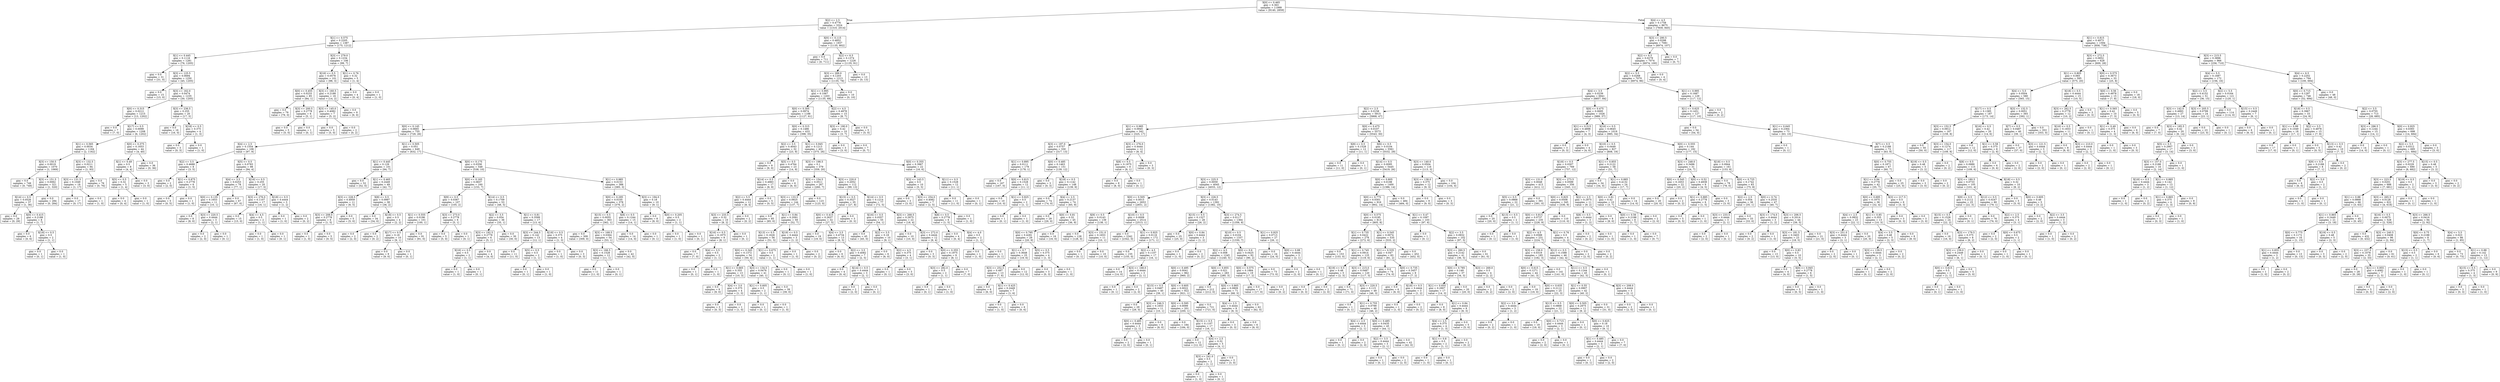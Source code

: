 digraph Tree {
node [shape=box] ;
0 [label="X[0] <= 0.465\ngini = 0.363\nsamples = 11999\nvalue = [9140, 2859]"] ;
1 [label="X[2] <= 2.5\ngini = 0.4776\nsamples = 3324\nvalue = [1310, 2014]"] ;
0 -> 1 [labeldistance=2.5, labelangle=45, headlabel="True"] ;
2 [label="X[1] <= 0.575\ngini = 0.2205\nsamples = 1387\nvalue = [175, 1212]"] ;
1 -> 2 ;
3 [label="X[1] <= 0.445\ngini = 0.1116\nsamples = 1281\nvalue = [76, 1205]"] ;
2 -> 3 ;
4 [label="gini = 0.0\nsamples = 31\nvalue = [31, 0]"] ;
3 -> 4 ;
5 [label="X[3] <= 125.5\ngini = 0.0694\nsamples = 1250\nvalue = [45, 1205]"] ;
3 -> 5 ;
6 [label="gini = 0.0\nsamples = 15\nvalue = [15, 0]"] ;
5 -> 6 ;
7 [label="X[3] <= 162.0\ngini = 0.0474\nsamples = 1235\nvalue = [30, 1205]"] ;
5 -> 7 ;
8 [label="X[0] <= 0.315\ngini = 0.0212\nsamples = 1215\nvalue = [13, 1202]"] ;
7 -> 8 ;
9 [label="gini = 0.0\nsamples = 7\nvalue = [7, 0]"] ;
8 -> 9 ;
10 [label="X[17] <= 0.5\ngini = 0.0099\nsamples = 1208\nvalue = [6, 1202]"] ;
8 -> 10 ;
11 [label="X[1] <= 0.565\ngini = 0.0034\nsamples = 1164\nvalue = [2, 1162]"] ;
10 -> 11 ;
12 [label="X[3] <= 150.5\ngini = 0.0019\nsamples = 1070\nvalue = [1, 1069]"] ;
11 -> 12 ;
13 [label="gini = 0.0\nsamples = 749\nvalue = [0, 749]"] ;
12 -> 13 ;
14 [label="X[3] <= 151.5\ngini = 0.0062\nsamples = 321\nvalue = [1, 320]"] ;
12 -> 14 ;
15 [label="X[14] <= 0.5\ngini = 0.0526\nsamples = 37\nvalue = [1, 36]"] ;
14 -> 15 ;
16 [label="gini = 0.0\nsamples = 29\nvalue = [0, 29]"] ;
15 -> 16 ;
17 [label="X[0] <= 0.415\ngini = 0.2188\nsamples = 8\nvalue = [1, 7]"] ;
15 -> 17 ;
18 [label="gini = 0.0\nsamples = 6\nvalue = [0, 6]"] ;
17 -> 18 ;
19 [label="X[18] <= 0.5\ngini = 0.5\nsamples = 2\nvalue = [1, 1]"] ;
17 -> 19 ;
20 [label="gini = 0.0\nsamples = 1\nvalue = [0, 1]"] ;
19 -> 20 ;
21 [label="gini = 0.0\nsamples = 1\nvalue = [1, 0]"] ;
19 -> 21 ;
22 [label="gini = 0.0\nsamples = 284\nvalue = [0, 284]"] ;
14 -> 22 ;
23 [label="X[3] <= 132.5\ngini = 0.0211\nsamples = 94\nvalue = [1, 93]"] ;
11 -> 23 ;
24 [label="X[3] <= 131.5\ngini = 0.1049\nsamples = 18\nvalue = [1, 17]"] ;
23 -> 24 ;
25 [label="gini = 0.0\nsamples = 17\nvalue = [0, 17]"] ;
24 -> 25 ;
26 [label="gini = 0.0\nsamples = 1\nvalue = [1, 0]"] ;
24 -> 26 ;
27 [label="gini = 0.0\nsamples = 76\nvalue = [0, 76]"] ;
23 -> 27 ;
28 [label="X[0] <= 0.375\ngini = 0.1653\nsamples = 44\nvalue = [4, 40]"] ;
10 -> 28 ;
29 [label="X[1] <= 0.49\ngini = 0.5\nsamples = 8\nvalue = [4, 4]"] ;
28 -> 29 ;
30 [label="X[5] <= 0.5\ngini = 0.32\nsamples = 5\nvalue = [1, 4]"] ;
29 -> 30 ;
31 [label="gini = 0.0\nsamples = 4\nvalue = [0, 4]"] ;
30 -> 31 ;
32 [label="gini = 0.0\nsamples = 1\nvalue = [1, 0]"] ;
30 -> 32 ;
33 [label="gini = 0.0\nsamples = 3\nvalue = [3, 0]"] ;
29 -> 33 ;
34 [label="gini = 0.0\nsamples = 36\nvalue = [0, 36]"] ;
28 -> 34 ;
35 [label="X[3] <= 236.5\ngini = 0.255\nsamples = 20\nvalue = [17, 3]"] ;
7 -> 35 ;
36 [label="gini = 0.0\nsamples = 16\nvalue = [16, 0]"] ;
35 -> 36 ;
37 [label="X[18] <= 0.5\ngini = 0.375\nsamples = 4\nvalue = [1, 3]"] ;
35 -> 37 ;
38 [label="gini = 0.0\nsamples = 3\nvalue = [0, 3]"] ;
37 -> 38 ;
39 [label="gini = 0.0\nsamples = 1\nvalue = [1, 0]"] ;
37 -> 39 ;
40 [label="X[3] <= 279.0\ngini = 0.1234\nsamples = 106\nvalue = [99, 7]"] ;
2 -> 40 ;
41 [label="X[16] <= 0.5\ngini = 0.0576\nsamples = 101\nvalue = [98, 3]"] ;
40 -> 41 ;
42 [label="X[0] <= 0.455\ngini = 0.0233\nsamples = 85\nvalue = [84, 1]"] ;
41 -> 42 ;
43 [label="gini = 0.0\nsamples = 79\nvalue = [79, 0]"] ;
42 -> 43 ;
44 [label="X[3] <= 200.5\ngini = 0.2778\nsamples = 6\nvalue = [5, 1]"] ;
42 -> 44 ;
45 [label="gini = 0.0\nsamples = 5\nvalue = [5, 0]"] ;
44 -> 45 ;
46 [label="gini = 0.0\nsamples = 1\nvalue = [0, 1]"] ;
44 -> 46 ;
47 [label="X[3] <= 160.5\ngini = 0.2188\nsamples = 16\nvalue = [14, 2]"] ;
41 -> 47 ;
48 [label="X[3] <= 145.0\ngini = 0.4082\nsamples = 7\nvalue = [5, 2]"] ;
47 -> 48 ;
49 [label="gini = 0.0\nsamples = 5\nvalue = [5, 0]"] ;
48 -> 49 ;
50 [label="gini = 0.0\nsamples = 2\nvalue = [0, 2]"] ;
48 -> 50 ;
51 [label="gini = 0.0\nsamples = 9\nvalue = [9, 0]"] ;
47 -> 51 ;
52 [label="X[1] <= 0.76\ngini = 0.32\nsamples = 5\nvalue = [1, 4]"] ;
40 -> 52 ;
53 [label="gini = 0.0\nsamples = 4\nvalue = [0, 4]"] ;
52 -> 53 ;
54 [label="gini = 0.0\nsamples = 1\nvalue = [1, 0]"] ;
52 -> 54 ;
55 [label="X[0] <= 0.115\ngini = 0.4852\nsamples = 1937\nvalue = [1135, 802]"] ;
1 -> 55 ;
56 [label="gini = 0.0\nsamples = 711\nvalue = [0, 711]"] ;
55 -> 56 ;
57 [label="X[2] <= 6.5\ngini = 0.1374\nsamples = 1226\nvalue = [1135, 91]"] ;
55 -> 57 ;
58 [label="X[3] <= 289.0\ngini = 0.1203\nsamples = 1213\nvalue = [1135, 78]"] ;
57 -> 58 ;
59 [label="X[1] <= 0.995\ngini = 0.1067\nsamples = 1203\nvalue = [1135, 68]"] ;
58 -> 59 ;
60 [label="X[0] <= 0.305\ngini = 0.0974\nsamples = 1188\nvalue = [1127, 61]"] ;
59 -> 60 ;
61 [label="X[0] <= 0.145\ngini = 0.0665\nsamples = 755\nvalue = [729, 26]"] ;
60 -> 61 ;
62 [label="X[4] <= 2.5\ngini = 0.1554\nsamples = 106\nvalue = [97, 9]"] ;
61 -> 62 ;
63 [label="X[2] <= 3.5\ngini = 0.4688\nsamples = 8\nvalue = [3, 5]"] ;
62 -> 63 ;
64 [label="gini = 0.0\nsamples = 2\nvalue = [2, 0]"] ;
63 -> 64 ;
65 [label="X[1] <= 0.875\ngini = 0.2778\nsamples = 6\nvalue = [1, 5]"] ;
63 -> 65 ;
66 [label="gini = 0.0\nsamples = 5\nvalue = [0, 5]"] ;
65 -> 66 ;
67 [label="gini = 0.0\nsamples = 1\nvalue = [1, 0]"] ;
65 -> 67 ;
68 [label="X[5] <= 0.5\ngini = 0.0783\nsamples = 98\nvalue = [94, 4]"] ;
62 -> 68 ;
69 [label="X[4] <= 3.5\ngini = 0.0253\nsamples = 78\nvalue = [77, 1]"] ;
68 -> 69 ;
70 [label="X[0] <= 0.135\ngini = 0.1653\nsamples = 11\nvalue = [10, 1]"] ;
69 -> 70 ;
71 [label="gini = 0.0\nsamples = 8\nvalue = [8, 0]"] ;
70 -> 71 ;
72 [label="X[3] <= 220.5\ngini = 0.4444\nsamples = 3\nvalue = [2, 1]"] ;
70 -> 72 ;
73 [label="gini = 0.0\nsamples = 2\nvalue = [2, 0]"] ;
72 -> 73 ;
74 [label="gini = 0.0\nsamples = 1\nvalue = [0, 1]"] ;
72 -> 74 ;
75 [label="gini = 0.0\nsamples = 67\nvalue = [67, 0]"] ;
69 -> 75 ;
76 [label="X[16] <= 0.5\ngini = 0.255\nsamples = 20\nvalue = [17, 3]"] ;
68 -> 76 ;
77 [label="X[3] <= 276.0\ngini = 0.1107\nsamples = 17\nvalue = [16, 1]"] ;
76 -> 77 ;
78 [label="gini = 0.0\nsamples = 15\nvalue = [15, 0]"] ;
77 -> 78 ;
79 [label="X[4] <= 4.5\ngini = 0.5\nsamples = 2\nvalue = [1, 1]"] ;
77 -> 79 ;
80 [label="gini = 0.0\nsamples = 1\nvalue = [1, 0]"] ;
79 -> 80 ;
81 [label="gini = 0.0\nsamples = 1\nvalue = [0, 1]"] ;
79 -> 81 ;
82 [label="X[18] <= 0.5\ngini = 0.4444\nsamples = 3\nvalue = [1, 2]"] ;
76 -> 82 ;
83 [label="gini = 0.0\nsamples = 1\nvalue = [1, 0]"] ;
82 -> 83 ;
84 [label="gini = 0.0\nsamples = 2\nvalue = [0, 2]"] ;
82 -> 84 ;
85 [label="X[1] <= 0.505\ngini = 0.051\nsamples = 649\nvalue = [632, 17]"] ;
61 -> 85 ;
86 [label="X[1] <= 0.445\ngini = 0.129\nsamples = 101\nvalue = [94, 7]"] ;
85 -> 86 ;
87 [label="gini = 0.0\nsamples = 52\nvalue = [52, 0]"] ;
86 -> 87 ;
88 [label="X[1] <= 0.465\ngini = 0.2449\nsamples = 49\nvalue = [42, 7]"] ;
86 -> 88 ;
89 [label="X[3] <= 228.5\ngini = 0.4959\nsamples = 11\nvalue = [6, 5]"] ;
88 -> 89 ;
90 [label="X[3] <= 208.0\ngini = 0.2778\nsamples = 6\nvalue = [1, 5]"] ;
89 -> 90 ;
91 [label="gini = 0.0\nsamples = 1\nvalue = [1, 0]"] ;
90 -> 91 ;
92 [label="gini = 0.0\nsamples = 5\nvalue = [0, 5]"] ;
90 -> 92 ;
93 [label="gini = 0.0\nsamples = 5\nvalue = [5, 0]"] ;
89 -> 93 ;
94 [label="X[8] <= 0.5\ngini = 0.0997\nsamples = 38\nvalue = [36, 2]"] ;
88 -> 94 ;
95 [label="gini = 0.0\nsamples = 34\nvalue = [34, 0]"] ;
94 -> 95 ;
96 [label="X[18] <= 0.5\ngini = 0.5\nsamples = 4\nvalue = [2, 2]"] ;
94 -> 96 ;
97 [label="gini = 0.0\nsamples = 2\nvalue = [2, 0]"] ;
96 -> 97 ;
98 [label="gini = 0.0\nsamples = 2\nvalue = [0, 2]"] ;
96 -> 98 ;
99 [label="X[0] <= 0.175\ngini = 0.0358\nsamples = 548\nvalue = [538, 10]"] ;
85 -> 99 ;
100 [label="X[0] <= 0.165\ngini = 0.0837\nsamples = 160\nvalue = [153, 7]"] ;
99 -> 100 ;
101 [label="X[9] <= 0.5\ngini = 0.0367\nsamples = 107\nvalue = [105, 2]"] ;
100 -> 101 ;
102 [label="X[1] <= 0.555\ngini = 0.0196\nsamples = 101\nvalue = [100, 1]"] ;
101 -> 102 ;
103 [label="X[17] <= 0.5\ngini = 0.18\nsamples = 10\nvalue = [9, 1]"] ;
102 -> 103 ;
104 [label="gini = 0.0\nsamples = 9\nvalue = [9, 0]"] ;
103 -> 104 ;
105 [label="gini = 0.0\nsamples = 1\nvalue = [0, 1]"] ;
103 -> 105 ;
106 [label="gini = 0.0\nsamples = 91\nvalue = [91, 0]"] ;
102 -> 106 ;
107 [label="X[3] <= 273.0\ngini = 0.2778\nsamples = 6\nvalue = [5, 1]"] ;
101 -> 107 ;
108 [label="gini = 0.0\nsamples = 5\nvalue = [5, 0]"] ;
107 -> 108 ;
109 [label="gini = 0.0\nsamples = 1\nvalue = [0, 1]"] ;
107 -> 109 ;
110 [label="X[14] <= 0.5\ngini = 0.1709\nsamples = 53\nvalue = [48, 5]"] ;
100 -> 110 ;
111 [label="X[2] <= 3.5\ngini = 0.054\nsamples = 36\nvalue = [35, 1]"] ;
110 -> 111 ;
112 [label="X[3] <= 192.5\ngini = 0.2778\nsamples = 6\nvalue = [5, 1]"] ;
111 -> 112 ;
113 [label="X[16] <= 0.5\ngini = 0.5\nsamples = 2\nvalue = [1, 1]"] ;
112 -> 113 ;
114 [label="gini = 0.0\nsamples = 1\nvalue = [1, 0]"] ;
113 -> 114 ;
115 [label="gini = 0.0\nsamples = 1\nvalue = [0, 1]"] ;
113 -> 115 ;
116 [label="gini = 0.0\nsamples = 4\nvalue = [4, 0]"] ;
112 -> 116 ;
117 [label="gini = 0.0\nsamples = 30\nvalue = [30, 0]"] ;
111 -> 117 ;
118 [label="X[1] <= 0.81\ngini = 0.3599\nsamples = 17\nvalue = [13, 4]"] ;
110 -> 118 ;
119 [label="X[3] <= 244.5\ngini = 0.142\nsamples = 13\nvalue = [12, 1]"] ;
118 -> 119 ;
120 [label="gini = 0.0\nsamples = 11\nvalue = [11, 0]"] ;
119 -> 120 ;
121 [label="X[5] <= 0.5\ngini = 0.5\nsamples = 2\nvalue = [1, 1]"] ;
119 -> 121 ;
122 [label="gini = 0.0\nsamples = 1\nvalue = [0, 1]"] ;
121 -> 122 ;
123 [label="gini = 0.0\nsamples = 1\nvalue = [1, 0]"] ;
121 -> 123 ;
124 [label="X[18] <= 0.5\ngini = 0.375\nsamples = 4\nvalue = [1, 3]"] ;
118 -> 124 ;
125 [label="gini = 0.0\nsamples = 1\nvalue = [1, 0]"] ;
124 -> 125 ;
126 [label="gini = 0.0\nsamples = 3\nvalue = [0, 3]"] ;
124 -> 126 ;
127 [label="X[1] <= 0.985\ngini = 0.0153\nsamples = 388\nvalue = [385, 3]"] ;
99 -> 127 ;
128 [label="X[0] <= 0.295\ngini = 0.0105\nsamples = 378\nvalue = [376, 2]"] ;
127 -> 128 ;
129 [label="X[15] <= 0.5\ngini = 0.0055\nsamples = 363\nvalue = [362, 1]"] ;
128 -> 129 ;
130 [label="gini = 0.0\nsamples = 309\nvalue = [309, 0]"] ;
129 -> 130 ;
131 [label="X[3] <= 168.5\ngini = 0.0364\nsamples = 54\nvalue = [53, 1]"] ;
129 -> 131 ;
132 [label="X[3] <= 166.5\ngini = 0.1528\nsamples = 12\nvalue = [11, 1]"] ;
131 -> 132 ;
133 [label="gini = 0.0\nsamples = 11\nvalue = [11, 0]"] ;
132 -> 133 ;
134 [label="gini = 0.0\nsamples = 1\nvalue = [0, 1]"] ;
132 -> 134 ;
135 [label="gini = 0.0\nsamples = 42\nvalue = [42, 0]"] ;
131 -> 135 ;
136 [label="X[8] <= 0.5\ngini = 0.1244\nsamples = 15\nvalue = [14, 1]"] ;
128 -> 136 ;
137 [label="gini = 0.0\nsamples = 14\nvalue = [14, 0]"] ;
136 -> 137 ;
138 [label="gini = 0.0\nsamples = 1\nvalue = [0, 1]"] ;
136 -> 138 ;
139 [label="X[3] <= 194.0\ngini = 0.18\nsamples = 10\nvalue = [9, 1]"] ;
127 -> 139 ;
140 [label="gini = 0.0\nsamples = 8\nvalue = [8, 0]"] ;
139 -> 140 ;
141 [label="X[0] <= 0.205\ngini = 0.5\nsamples = 2\nvalue = [1, 1]"] ;
139 -> 141 ;
142 [label="gini = 0.0\nsamples = 1\nvalue = [1, 0]"] ;
141 -> 142 ;
143 [label="gini = 0.0\nsamples = 1\nvalue = [0, 1]"] ;
141 -> 143 ;
144 [label="X[0] <= 0.315\ngini = 0.1486\nsamples = 433\nvalue = [398, 35]"] ;
60 -> 144 ;
145 [label="X[2] <= 3.5\ngini = 0.4043\nsamples = 32\nvalue = [23, 9]"] ;
144 -> 145 ;
146 [label="gini = 0.0\nsamples = 9\nvalue = [9, 0]"] ;
145 -> 146 ;
147 [label="X[5] <= 0.5\ngini = 0.4764\nsamples = 23\nvalue = [14, 9]"] ;
145 -> 147 ;
148 [label="X[14] <= 0.5\ngini = 0.4983\nsamples = 17\nvalue = [8, 9]"] ;
147 -> 148 ;
149 [label="X[2] <= 5.5\ngini = 0.4444\nsamples = 12\nvalue = [8, 4]"] ;
148 -> 149 ;
150 [label="X[3] <= 233.5\ngini = 0.32\nsamples = 10\nvalue = [8, 2]"] ;
149 -> 150 ;
151 [label="X[16] <= 0.5\ngini = 0.1975\nsamples = 9\nvalue = [8, 1]"] ;
150 -> 151 ;
152 [label="gini = 0.0\nsamples = 7\nvalue = [7, 0]"] ;
151 -> 152 ;
153 [label="X[4] <= 3.5\ngini = 0.5\nsamples = 2\nvalue = [1, 1]"] ;
151 -> 153 ;
154 [label="gini = 0.0\nsamples = 1\nvalue = [0, 1]"] ;
153 -> 154 ;
155 [label="gini = 0.0\nsamples = 1\nvalue = [1, 0]"] ;
153 -> 155 ;
156 [label="gini = 0.0\nsamples = 1\nvalue = [0, 1]"] ;
150 -> 156 ;
157 [label="gini = 0.0\nsamples = 2\nvalue = [0, 2]"] ;
149 -> 157 ;
158 [label="gini = 0.0\nsamples = 5\nvalue = [0, 5]"] ;
148 -> 158 ;
159 [label="gini = 0.0\nsamples = 6\nvalue = [6, 0]"] ;
147 -> 159 ;
160 [label="X[1] <= 0.945\ngini = 0.1213\nsamples = 401\nvalue = [375, 26]"] ;
144 -> 160 ;
161 [label="X[3] <= 198.5\ngini = 0.1\nsamples = 379\nvalue = [359, 20]"] ;
160 -> 161 ;
162 [label="X[3] <= 154.5\ngini = 0.0511\nsamples = 267\nvalue = [260, 7]"] ;
161 -> 162 ;
163 [label="X[3] <= 133.5\ngini = 0.0925\nsamples = 144\nvalue = [137, 7]"] ;
162 -> 163 ;
164 [label="gini = 0.0\nsamples = 85\nvalue = [85, 0]"] ;
163 -> 164 ;
165 [label="X[1] <= 0.84\ngini = 0.2091\nsamples = 59\nvalue = [52, 7]"] ;
163 -> 165 ;
166 [label="X[13] <= 0.5\ngini = 0.1626\nsamples = 56\nvalue = [51, 5]"] ;
165 -> 166 ;
167 [label="X[0] <= 0.345\ngini = 0.1372\nsamples = 54\nvalue = [50, 4]"] ;
166 -> 167 ;
168 [label="X[1] <= 0.665\ngini = 0.355\nsamples = 13\nvalue = [10, 3]"] ;
167 -> 168 ;
169 [label="gini = 0.0\nsamples = 9\nvalue = [9, 0]"] ;
168 -> 169 ;
170 [label="X[4] <= 3.0\ngini = 0.375\nsamples = 4\nvalue = [1, 3]"] ;
168 -> 170 ;
171 [label="gini = 0.0\nsamples = 3\nvalue = [0, 3]"] ;
170 -> 171 ;
172 [label="gini = 0.0\nsamples = 1\nvalue = [1, 0]"] ;
170 -> 172 ;
173 [label="X[3] <= 134.5\ngini = 0.0476\nsamples = 41\nvalue = [40, 1]"] ;
167 -> 173 ;
174 [label="X[1] <= 0.605\ngini = 0.5\nsamples = 2\nvalue = [1, 1]"] ;
173 -> 174 ;
175 [label="gini = 0.0\nsamples = 1\nvalue = [0, 1]"] ;
174 -> 175 ;
176 [label="gini = 0.0\nsamples = 1\nvalue = [1, 0]"] ;
174 -> 176 ;
177 [label="gini = 0.0\nsamples = 39\nvalue = [39, 0]"] ;
173 -> 177 ;
178 [label="X[1] <= 0.675\ngini = 0.5\nsamples = 2\nvalue = [1, 1]"] ;
166 -> 178 ;
179 [label="gini = 0.0\nsamples = 1\nvalue = [0, 1]"] ;
178 -> 179 ;
180 [label="gini = 0.0\nsamples = 1\nvalue = [1, 0]"] ;
178 -> 180 ;
181 [label="X[19] <= 0.5\ngini = 0.4444\nsamples = 3\nvalue = [1, 2]"] ;
165 -> 181 ;
182 [label="gini = 0.0\nsamples = 1\nvalue = [1, 0]"] ;
181 -> 182 ;
183 [label="gini = 0.0\nsamples = 2\nvalue = [0, 2]"] ;
181 -> 183 ;
184 [label="gini = 0.0\nsamples = 123\nvalue = [123, 0]"] ;
162 -> 184 ;
185 [label="X[3] <= 220.0\ngini = 0.2052\nsamples = 112\nvalue = [99, 13]"] ;
161 -> 185 ;
186 [label="X[15] <= 0.5\ngini = 0.3527\nsamples = 35\nvalue = [27, 8]"] ;
185 -> 186 ;
187 [label="X[0] <= 0.415\ngini = 0.2637\nsamples = 32\nvalue = [27, 5]"] ;
186 -> 187 ;
188 [label="gini = 0.0\nsamples = 19\nvalue = [19, 0]"] ;
187 -> 188 ;
189 [label="X[4] <= 3.5\ngini = 0.4734\nsamples = 13\nvalue = [8, 5]"] ;
187 -> 189 ;
190 [label="gini = 0.0\nsamples = 6\nvalue = [6, 0]"] ;
189 -> 190 ;
191 [label="X[2] <= 3.5\ngini = 0.4082\nsamples = 7\nvalue = [2, 5]"] ;
189 -> 191 ;
192 [label="gini = 0.0\nsamples = 4\nvalue = [0, 4]"] ;
191 -> 192 ;
193 [label="X[14] <= 0.5\ngini = 0.4444\nsamples = 3\nvalue = [2, 1]"] ;
191 -> 193 ;
194 [label="gini = 0.0\nsamples = 2\nvalue = [2, 0]"] ;
193 -> 194 ;
195 [label="gini = 0.0\nsamples = 1\nvalue = [0, 1]"] ;
193 -> 195 ;
196 [label="gini = 0.0\nsamples = 3\nvalue = [0, 3]"] ;
186 -> 196 ;
197 [label="X[14] <= 0.5\ngini = 0.1214\nsamples = 77\nvalue = [72, 5]"] ;
185 -> 197 ;
198 [label="X[16] <= 0.5\ngini = 0.0357\nsamples = 55\nvalue = [54, 1]"] ;
197 -> 198 ;
199 [label="gini = 0.0\nsamples = 45\nvalue = [45, 0]"] ;
198 -> 199 ;
200 [label="X[2] <= 3.5\ngini = 0.18\nsamples = 10\nvalue = [9, 1]"] ;
198 -> 200 ;
201 [label="gini = 0.0\nsamples = 6\nvalue = [6, 0]"] ;
200 -> 201 ;
202 [label="X[2] <= 4.5\ngini = 0.375\nsamples = 4\nvalue = [3, 1]"] ;
200 -> 202 ;
203 [label="gini = 0.0\nsamples = 1\nvalue = [0, 1]"] ;
202 -> 203 ;
204 [label="gini = 0.0\nsamples = 3\nvalue = [3, 0]"] ;
202 -> 204 ;
205 [label="X[3] <= 268.5\ngini = 0.2975\nsamples = 22\nvalue = [18, 4]"] ;
197 -> 205 ;
206 [label="gini = 0.0\nsamples = 10\nvalue = [10, 0]"] ;
205 -> 206 ;
207 [label="X[3] <= 272.0\ngini = 0.4444\nsamples = 12\nvalue = [8, 4]"] ;
205 -> 207 ;
208 [label="gini = 0.0\nsamples = 3\nvalue = [0, 3]"] ;
207 -> 208 ;
209 [label="X[0] <= 0.355\ngini = 0.1975\nsamples = 9\nvalue = [8, 1]"] ;
207 -> 209 ;
210 [label="X[3] <= 282.0\ngini = 0.5\nsamples = 2\nvalue = [1, 1]"] ;
209 -> 210 ;
211 [label="gini = 0.0\nsamples = 1\nvalue = [0, 1]"] ;
210 -> 211 ;
212 [label="gini = 0.0\nsamples = 1\nvalue = [1, 0]"] ;
210 -> 212 ;
213 [label="gini = 0.0\nsamples = 7\nvalue = [7, 0]"] ;
209 -> 213 ;
214 [label="X[0] <= 0.355\ngini = 0.3967\nsamples = 22\nvalue = [16, 6]"] ;
160 -> 214 ;
215 [label="X[3] <= 143.5\ngini = 0.5\nsamples = 10\nvalue = [5, 5]"] ;
214 -> 215 ;
216 [label="gini = 0.0\nsamples = 3\nvalue = [3, 0]"] ;
215 -> 216 ;
217 [label="X[3] <= 254.0\ngini = 0.4082\nsamples = 7\nvalue = [2, 5]"] ;
215 -> 217 ;
218 [label="X[8] <= 0.5\ngini = 0.2778\nsamples = 6\nvalue = [1, 5]"] ;
217 -> 218 ;
219 [label="gini = 0.0\nsamples = 4\nvalue = [0, 4]"] ;
218 -> 219 ;
220 [label="X[4] <= 4.0\ngini = 0.5\nsamples = 2\nvalue = [1, 1]"] ;
218 -> 220 ;
221 [label="gini = 0.0\nsamples = 1\nvalue = [1, 0]"] ;
220 -> 221 ;
222 [label="gini = 0.0\nsamples = 1\nvalue = [0, 1]"] ;
220 -> 222 ;
223 [label="gini = 0.0\nsamples = 1\nvalue = [1, 0]"] ;
217 -> 223 ;
224 [label="X[11] <= 0.5\ngini = 0.1528\nsamples = 12\nvalue = [11, 1]"] ;
214 -> 224 ;
225 [label="gini = 0.0\nsamples = 11\nvalue = [11, 0]"] ;
224 -> 225 ;
226 [label="gini = 0.0\nsamples = 1\nvalue = [0, 1]"] ;
224 -> 226 ;
227 [label="X[2] <= 4.5\ngini = 0.4978\nsamples = 15\nvalue = [8, 7]"] ;
59 -> 227 ;
228 [label="X[3] <= 190.0\ngini = 0.42\nsamples = 10\nvalue = [3, 7]"] ;
227 -> 228 ;
229 [label="gini = 0.0\nsamples = 3\nvalue = [3, 0]"] ;
228 -> 229 ;
230 [label="gini = 0.0\nsamples = 7\nvalue = [0, 7]"] ;
228 -> 230 ;
231 [label="gini = 0.0\nsamples = 5\nvalue = [5, 0]"] ;
227 -> 231 ;
232 [label="gini = 0.0\nsamples = 10\nvalue = [0, 10]"] ;
58 -> 232 ;
233 [label="gini = 0.0\nsamples = 13\nvalue = [0, 13]"] ;
57 -> 233 ;
234 [label="X[4] <= 4.5\ngini = 0.1758\nsamples = 8675\nvalue = [7830, 845]"] ;
0 -> 234 [labeldistance=2.5, labelangle=-45, headlabel="False"] ;
235 [label="X[3] <= 290.5\ngini = 0.0298\nsamples = 7081\nvalue = [6974, 107]"] ;
234 -> 235 ;
236 [label="X[2] <= 6.5\ngini = 0.0279\nsamples = 7074\nvalue = [6974, 100]"] ;
235 -> 236 ;
237 [label="X[2] <= 5.5\ngini = 0.0268\nsamples = 7070\nvalue = [6974, 96]"] ;
236 -> 237 ;
238 [label="X[4] <= 3.5\ngini = 0.0239\nsamples = 6941\nvalue = [6857, 84]"] ;
237 -> 238 ;
239 [label="X[2] <= 2.5\ngini = 0.0158\nsamples = 5915\nvalue = [5868, 47]"] ;
238 -> 239 ;
240 [label="X[1] <= 0.985\ngini = 0.0945\nsamples = 342\nvalue = [325, 17]"] ;
239 -> 240 ;
241 [label="X[3] <= 197.0\ngini = 0.0757\nsamples = 330\nvalue = [317, 13]"] ;
240 -> 241 ;
242 [label="X[1] <= 0.895\ngini = 0.0111\nsamples = 179\nvalue = [178, 1]"] ;
241 -> 242 ;
243 [label="gini = 0.0\nsamples = 167\nvalue = [167, 0]"] ;
242 -> 243 ;
244 [label="X[0] <= 0.815\ngini = 0.1528\nsamples = 12\nvalue = [11, 1]"] ;
242 -> 244 ;
245 [label="gini = 0.0\nsamples = 10\nvalue = [10, 0]"] ;
244 -> 245 ;
246 [label="X[1] <= 0.925\ngini = 0.5\nsamples = 2\nvalue = [1, 1]"] ;
244 -> 246 ;
247 [label="gini = 0.0\nsamples = 1\nvalue = [0, 1]"] ;
246 -> 247 ;
248 [label="gini = 0.0\nsamples = 1\nvalue = [1, 0]"] ;
246 -> 248 ;
249 [label="X[0] <= 0.485\ngini = 0.1463\nsamples = 151\nvalue = [139, 12]"] ;
241 -> 249 ;
250 [label="gini = 0.0\nsamples = 3\nvalue = [0, 3]"] ;
249 -> 250 ;
251 [label="X[18] <= 0.5\ngini = 0.1142\nsamples = 148\nvalue = [139, 9]"] ;
249 -> 251 ;
252 [label="gini = 0.0\nsamples = 74\nvalue = [74, 0]"] ;
251 -> 252 ;
253 [label="X[4] <= 2.5\ngini = 0.2137\nsamples = 74\nvalue = [65, 9]"] ;
251 -> 253 ;
254 [label="gini = 0.0\nsamples = 29\nvalue = [29, 0]"] ;
253 -> 254 ;
255 [label="X[0] <= 0.81\ngini = 0.32\nsamples = 45\nvalue = [36, 9]"] ;
253 -> 255 ;
256 [label="X[0] <= 0.795\ngini = 0.4281\nsamples = 29\nvalue = [20, 9]"] ;
255 -> 256 ;
257 [label="X[1] <= 0.7\ngini = 0.3648\nsamples = 25\nvalue = [19, 6]"] ;
256 -> 257 ;
258 [label="X[3] <= 252.5\ngini = 0.497\nsamples = 13\nvalue = [7, 6]"] ;
257 -> 258 ;
259 [label="gini = 0.0\nsamples = 6\nvalue = [6, 0]"] ;
258 -> 259 ;
260 [label="X[1] <= 0.425\ngini = 0.2449\nsamples = 7\nvalue = [1, 6]"] ;
258 -> 260 ;
261 [label="gini = 0.0\nsamples = 1\nvalue = [1, 0]"] ;
260 -> 261 ;
262 [label="gini = 0.0\nsamples = 6\nvalue = [0, 6]"] ;
260 -> 262 ;
263 [label="gini = 0.0\nsamples = 12\nvalue = [12, 0]"] ;
257 -> 263 ;
264 [label="X[5] <= 0.5\ngini = 0.375\nsamples = 4\nvalue = [1, 3]"] ;
256 -> 264 ;
265 [label="gini = 0.0\nsamples = 3\nvalue = [0, 3]"] ;
264 -> 265 ;
266 [label="gini = 0.0\nsamples = 1\nvalue = [1, 0]"] ;
264 -> 266 ;
267 [label="gini = 0.0\nsamples = 16\nvalue = [16, 0]"] ;
255 -> 267 ;
268 [label="X[3] <= 276.0\ngini = 0.4444\nsamples = 12\nvalue = [8, 4]"] ;
240 -> 268 ;
269 [label="X[8] <= 0.5\ngini = 0.1975\nsamples = 9\nvalue = [8, 1]"] ;
268 -> 269 ;
270 [label="gini = 0.0\nsamples = 8\nvalue = [8, 0]"] ;
269 -> 270 ;
271 [label="gini = 0.0\nsamples = 1\nvalue = [0, 1]"] ;
269 -> 271 ;
272 [label="gini = 0.0\nsamples = 3\nvalue = [0, 3]"] ;
268 -> 272 ;
273 [label="X[0] <= 0.475\ngini = 0.0107\nsamples = 5573\nvalue = [5543, 30]"] ;
239 -> 273 ;
274 [label="X[8] <= 0.5\ngini = 0.1528\nsamples = 12\nvalue = [11, 1]"] ;
273 -> 274 ;
275 [label="gini = 0.0\nsamples = 11\nvalue = [11, 0]"] ;
274 -> 275 ;
276 [label="gini = 0.0\nsamples = 1\nvalue = [0, 1]"] ;
274 -> 276 ;
277 [label="X[6] <= 0.5\ngini = 0.0104\nsamples = 5561\nvalue = [5532, 29]"] ;
273 -> 277 ;
278 [label="X[14] <= 0.5\ngini = 0.0095\nsamples = 5445\nvalue = [5419, 26]"] ;
277 -> 278 ;
279 [label="X[3] <= 225.5\ngini = 0.0059\nsamples = 4045\nvalue = [4033, 12]"] ;
278 -> 279 ;
280 [label="X[0] <= 0.505\ngini = 0.0015\nsamples = 2653\nvalue = [2651, 2]"] ;
279 -> 280 ;
281 [label="X[9] <= 0.5\ngini = 0.0143\nsamples = 139\nvalue = [138, 1]"] ;
280 -> 281 ;
282 [label="gini = 0.0\nsamples = 128\nvalue = [128, 0]"] ;
281 -> 282 ;
283 [label="X[3] <= 151.0\ngini = 0.1653\nsamples = 11\nvalue = [10, 1]"] ;
281 -> 283 ;
284 [label="gini = 0.0\nsamples = 1\nvalue = [0, 1]"] ;
283 -> 284 ;
285 [label="gini = 0.0\nsamples = 10\nvalue = [10, 0]"] ;
283 -> 285 ;
286 [label="X[10] <= 0.5\ngini = 0.0008\nsamples = 2514\nvalue = [2513, 1]"] ;
280 -> 286 ;
287 [label="gini = 0.0\nsamples = 2342\nvalue = [2342, 0]"] ;
286 -> 287 ;
288 [label="X[1] <= 0.925\ngini = 0.0116\nsamples = 172\nvalue = [171, 1]"] ;
286 -> 288 ;
289 [label="gini = 0.0\nsamples = 155\nvalue = [155, 0]"] ;
288 -> 289 ;
290 [label="X[2] <= 4.5\ngini = 0.1107\nsamples = 17\nvalue = [16, 1]"] ;
288 -> 290 ;
291 [label="gini = 0.0\nsamples = 14\nvalue = [14, 0]"] ;
290 -> 291 ;
292 [label="X[3] <= 168.0\ngini = 0.4444\nsamples = 3\nvalue = [2, 1]"] ;
290 -> 292 ;
293 [label="gini = 0.0\nsamples = 1\nvalue = [0, 1]"] ;
292 -> 293 ;
294 [label="gini = 0.0\nsamples = 2\nvalue = [2, 0]"] ;
292 -> 294 ;
295 [label="X[3] <= 226.5\ngini = 0.0143\nsamples = 1392\nvalue = [1382, 10]"] ;
279 -> 295 ;
296 [label="X[15] <= 0.5\ngini = 0.1327\nsamples = 28\nvalue = [26, 2]"] ;
295 -> 296 ;
297 [label="gini = 0.0\nsamples = 25\nvalue = [25, 0]"] ;
296 -> 297 ;
298 [label="X[0] <= 0.84\ngini = 0.4444\nsamples = 3\nvalue = [1, 2]"] ;
296 -> 298 ;
299 [label="gini = 0.0\nsamples = 1\nvalue = [1, 0]"] ;
298 -> 299 ;
300 [label="gini = 0.0\nsamples = 2\nvalue = [0, 2]"] ;
298 -> 300 ;
301 [label="X[3] <= 274.5\ngini = 0.0117\nsamples = 1364\nvalue = [1356, 8]"] ;
295 -> 301 ;
302 [label="X[10] <= 0.5\ngini = 0.0104\nsamples = 1337\nvalue = [1330, 7]"] ;
301 -> 302 ;
303 [label="X[2] <= 4.5\ngini = 0.008\nsamples = 1245\nvalue = [1240, 5]"] ;
302 -> 303 ;
304 [label="X[0] <= 0.495\ngini = 0.0041\nsamples = 962\nvalue = [960, 2]"] ;
303 -> 304 ;
305 [label="X[15] <= 0.5\ngini = 0.0487\nsamples = 40\nvalue = [39, 1]"] ;
304 -> 305 ;
306 [label="gini = 0.0\nsamples = 29\nvalue = [29, 0]"] ;
305 -> 306 ;
307 [label="X[3] <= 246.5\ngini = 0.1653\nsamples = 11\nvalue = [10, 1]"] ;
305 -> 307 ;
308 [label="X[0] <= 0.485\ngini = 0.4444\nsamples = 3\nvalue = [2, 1]"] ;
307 -> 308 ;
309 [label="gini = 0.0\nsamples = 2\nvalue = [2, 0]"] ;
308 -> 309 ;
310 [label="gini = 0.0\nsamples = 1\nvalue = [0, 1]"] ;
308 -> 310 ;
311 [label="gini = 0.0\nsamples = 8\nvalue = [8, 0]"] ;
307 -> 311 ;
312 [label="X[0] <= 0.605\ngini = 0.0022\nsamples = 922\nvalue = [921, 1]"] ;
304 -> 312 ;
313 [label="X[0] <= 0.595\ngini = 0.0099\nsamples = 201\nvalue = [200, 1]"] ;
312 -> 313 ;
314 [label="gini = 0.0\nsamples = 184\nvalue = [184, 0]"] ;
313 -> 314 ;
315 [label="X[15] <= 0.5\ngini = 0.1107\nsamples = 17\nvalue = [16, 1]"] ;
313 -> 315 ;
316 [label="gini = 0.0\nsamples = 12\nvalue = [12, 0]"] ;
315 -> 316 ;
317 [label="X[4] <= 2.5\ngini = 0.32\nsamples = 5\nvalue = [4, 1]"] ;
315 -> 317 ;
318 [label="X[3] <= 241.0\ngini = 0.5\nsamples = 2\nvalue = [1, 1]"] ;
317 -> 318 ;
319 [label="gini = 0.0\nsamples = 1\nvalue = [1, 0]"] ;
318 -> 319 ;
320 [label="gini = 0.0\nsamples = 1\nvalue = [0, 1]"] ;
318 -> 320 ;
321 [label="gini = 0.0\nsamples = 3\nvalue = [3, 0]"] ;
317 -> 321 ;
322 [label="gini = 0.0\nsamples = 721\nvalue = [721, 0]"] ;
312 -> 322 ;
323 [label="X[0] <= 0.855\ngini = 0.021\nsamples = 283\nvalue = [280, 3]"] ;
303 -> 323 ;
324 [label="gini = 0.0\nsamples = 212\nvalue = [212, 0]"] ;
323 -> 324 ;
325 [label="X[0] <= 0.865\ngini = 0.0809\nsamples = 71\nvalue = [68, 3]"] ;
323 -> 325 ;
326 [label="X[4] <= 2.5\ngini = 0.4444\nsamples = 9\nvalue = [6, 3]"] ;
325 -> 326 ;
327 [label="gini = 0.0\nsamples = 3\nvalue = [0, 3]"] ;
326 -> 327 ;
328 [label="gini = 0.0\nsamples = 6\nvalue = [6, 0]"] ;
326 -> 328 ;
329 [label="gini = 0.0\nsamples = 62\nvalue = [62, 0]"] ;
325 -> 329 ;
330 [label="X[0] <= 0.6\ngini = 0.0425\nsamples = 92\nvalue = [90, 2]"] ;
302 -> 330 ;
331 [label="X[0] <= 0.575\ngini = 0.1884\nsamples = 19\nvalue = [17, 2]"] ;
330 -> 331 ;
332 [label="gini = 0.0\nsamples = 17\nvalue = [17, 0]"] ;
331 -> 332 ;
333 [label="gini = 0.0\nsamples = 2\nvalue = [0, 2]"] ;
331 -> 333 ;
334 [label="gini = 0.0\nsamples = 73\nvalue = [73, 0]"] ;
330 -> 334 ;
335 [label="X[1] <= 0.925\ngini = 0.0713\nsamples = 27\nvalue = [26, 1]"] ;
301 -> 335 ;
336 [label="gini = 0.0\nsamples = 24\nvalue = [24, 0]"] ;
335 -> 336 ;
337 [label="X[0] <= 0.88\ngini = 0.4444\nsamples = 3\nvalue = [2, 1]"] ;
335 -> 337 ;
338 [label="gini = 0.0\nsamples = 2\nvalue = [2, 0]"] ;
337 -> 338 ;
339 [label="gini = 0.0\nsamples = 1\nvalue = [0, 1]"] ;
337 -> 339 ;
340 [label="X[0] <= 0.805\ngini = 0.0198\nsamples = 1400\nvalue = [1386, 14]"] ;
278 -> 340 ;
341 [label="X[0] <= 0.775\ngini = 0.0301\nsamples = 916\nvalue = [902, 14]"] ;
340 -> 341 ;
342 [label="X[0] <= 0.575\ngini = 0.0195\nsamples = 813\nvalue = [805, 8]"] ;
341 -> 342 ;
343 [label="X[1] <= 0.735\ngini = 0.0422\nsamples = 278\nvalue = [272, 6]"] ;
342 -> 343 ;
344 [label="gini = 0.0\nsamples = 153\nvalue = [153, 0]"] ;
343 -> 344 ;
345 [label="X[1] <= 0.745\ngini = 0.0914\nsamples = 125\nvalue = [119, 6]"] ;
343 -> 345 ;
346 [label="X[19] <= 0.5\ngini = 0.48\nsamples = 5\nvalue = [2, 3]"] ;
345 -> 346 ;
347 [label="gini = 0.0\nsamples = 3\nvalue = [0, 3]"] ;
346 -> 347 ;
348 [label="gini = 0.0\nsamples = 2\nvalue = [2, 0]"] ;
346 -> 348 ;
349 [label="X[3] <= 215.0\ngini = 0.0487\nsamples = 120\nvalue = [117, 3]"] ;
345 -> 349 ;
350 [label="gini = 0.0\nsamples = 71\nvalue = [71, 0]"] ;
349 -> 350 ;
351 [label="X[3] <= 220.5\ngini = 0.115\nsamples = 49\nvalue = [46, 3]"] ;
349 -> 351 ;
352 [label="gini = 0.0\nsamples = 1\nvalue = [0, 1]"] ;
351 -> 352 ;
353 [label="X[1] <= 0.755\ngini = 0.0799\nsamples = 48\nvalue = [46, 2]"] ;
351 -> 353 ;
354 [label="X[4] <= 2.5\ngini = 0.4444\nsamples = 3\nvalue = [2, 1]"] ;
353 -> 354 ;
355 [label="gini = 0.0\nsamples = 1\nvalue = [0, 1]"] ;
354 -> 355 ;
356 [label="gini = 0.0\nsamples = 2\nvalue = [2, 0]"] ;
354 -> 356 ;
357 [label="X[0] <= 0.485\ngini = 0.0435\nsamples = 45\nvalue = [44, 1]"] ;
353 -> 357 ;
358 [label="X[2] <= 3.5\ngini = 0.4444\nsamples = 3\nvalue = [2, 1]"] ;
357 -> 358 ;
359 [label="gini = 0.0\nsamples = 1\nvalue = [0, 1]"] ;
358 -> 359 ;
360 [label="gini = 0.0\nsamples = 2\nvalue = [2, 0]"] ;
358 -> 360 ;
361 [label="gini = 0.0\nsamples = 42\nvalue = [42, 0]"] ;
357 -> 361 ;
362 [label="X[1] <= 0.545\ngini = 0.0074\nsamples = 535\nvalue = [533, 2]"] ;
342 -> 362 ;
363 [label="X[1] <= 0.535\ngini = 0.047\nsamples = 83\nvalue = [81, 2]"] ;
362 -> 363 ;
364 [label="gini = 0.0\nsamples = 74\nvalue = [74, 0]"] ;
363 -> 364 ;
365 [label="X[0] <= 0.735\ngini = 0.3457\nsamples = 9\nvalue = [7, 2]"] ;
363 -> 365 ;
366 [label="gini = 0.0\nsamples = 6\nvalue = [6, 0]"] ;
365 -> 366 ;
367 [label="X[18] <= 0.5\ngini = 0.4444\nsamples = 3\nvalue = [1, 2]"] ;
365 -> 367 ;
368 [label="gini = 0.0\nsamples = 1\nvalue = [1, 0]"] ;
367 -> 368 ;
369 [label="gini = 0.0\nsamples = 2\nvalue = [0, 2]"] ;
367 -> 369 ;
370 [label="gini = 0.0\nsamples = 452\nvalue = [452, 0]"] ;
362 -> 370 ;
371 [label="X[1] <= 0.47\ngini = 0.1097\nsamples = 103\nvalue = [97, 6]"] ;
341 -> 371 ;
372 [label="gini = 0.0\nsamples = 1\nvalue = [0, 1]"] ;
371 -> 372 ;
373 [label="X[2] <= 3.5\ngini = 0.0932\nsamples = 102\nvalue = [97, 5]"] ;
371 -> 373 ;
374 [label="X[3] <= 260.5\ngini = 0.2142\nsamples = 41\nvalue = [36, 5]"] ;
373 -> 374 ;
375 [label="X[0] <= 0.785\ngini = 0.149\nsamples = 37\nvalue = [34, 3]"] ;
374 -> 375 ;
376 [label="X[1] <= 0.655\ngini = 0.2907\nsamples = 17\nvalue = [14, 3]"] ;
375 -> 376 ;
377 [label="gini = 0.0\nsamples = 8\nvalue = [8, 0]"] ;
376 -> 377 ;
378 [label="X[1] <= 0.84\ngini = 0.4444\nsamples = 9\nvalue = [6, 3]"] ;
376 -> 378 ;
379 [label="X[4] <= 2.5\ngini = 0.375\nsamples = 4\nvalue = [1, 3]"] ;
378 -> 379 ;
380 [label="X[1] <= 0.8\ngini = 0.5\nsamples = 2\nvalue = [1, 1]"] ;
379 -> 380 ;
381 [label="gini = 0.0\nsamples = 1\nvalue = [1, 0]"] ;
380 -> 381 ;
382 [label="gini = 0.0\nsamples = 1\nvalue = [0, 1]"] ;
380 -> 382 ;
383 [label="gini = 0.0\nsamples = 2\nvalue = [0, 2]"] ;
379 -> 383 ;
384 [label="gini = 0.0\nsamples = 5\nvalue = [5, 0]"] ;
378 -> 384 ;
385 [label="gini = 0.0\nsamples = 20\nvalue = [20, 0]"] ;
375 -> 385 ;
386 [label="X[3] <= 269.0\ngini = 0.5\nsamples = 4\nvalue = [2, 2]"] ;
374 -> 386 ;
387 [label="gini = 0.0\nsamples = 2\nvalue = [0, 2]"] ;
386 -> 387 ;
388 [label="gini = 0.0\nsamples = 2\nvalue = [2, 0]"] ;
386 -> 388 ;
389 [label="gini = 0.0\nsamples = 61\nvalue = [61, 0]"] ;
373 -> 389 ;
390 [label="gini = 0.0\nsamples = 484\nvalue = [484, 0]"] ;
340 -> 390 ;
391 [label="X[3] <= 140.0\ngini = 0.0504\nsamples = 116\nvalue = [113, 3]"] ;
277 -> 391 ;
392 [label="X[3] <= 138.0\ngini = 0.375\nsamples = 12\nvalue = [9, 3]"] ;
391 -> 392 ;
393 [label="gini = 0.0\nsamples = 9\nvalue = [9, 0]"] ;
392 -> 393 ;
394 [label="gini = 0.0\nsamples = 3\nvalue = [0, 3]"] ;
392 -> 394 ;
395 [label="gini = 0.0\nsamples = 104\nvalue = [104, 0]"] ;
391 -> 395 ;
396 [label="X[0] <= 0.475\ngini = 0.0695\nsamples = 1026\nvalue = [989, 37]"] ;
238 -> 396 ;
397 [label="X[1] <= 0.515\ngini = 0.4898\nsamples = 7\nvalue = [4, 3]"] ;
396 -> 397 ;
398 [label="gini = 0.0\nsamples = 3\nvalue = [0, 3]"] ;
397 -> 398 ;
399 [label="gini = 0.0\nsamples = 4\nvalue = [4, 0]"] ;
397 -> 399 ;
400 [label="X[16] <= 0.5\ngini = 0.0645\nsamples = 1019\nvalue = [985, 34]"] ;
396 -> 400 ;
401 [label="X[10] <= 0.5\ngini = 0.0449\nsamples = 827\nvalue = [808, 19]"] ;
400 -> 401 ;
402 [label="X[18] <= 0.5\ngini = 0.0307\nsamples = 769\nvalue = [757, 12]"] ;
401 -> 402 ;
403 [label="X[3] <= 131.0\ngini = 0.0048\nsamples = 413\nvalue = [412, 1]"] ;
402 -> 403 ;
404 [label="X[5] <= 0.5\ngini = 0.0868\nsamples = 22\nvalue = [21, 1]"] ;
403 -> 404 ;
405 [label="gini = 0.0\nsamples = 20\nvalue = [20, 0]"] ;
404 -> 405 ;
406 [label="X[13] <= 0.5\ngini = 0.5\nsamples = 2\nvalue = [1, 1]"] ;
404 -> 406 ;
407 [label="gini = 0.0\nsamples = 1\nvalue = [0, 1]"] ;
406 -> 407 ;
408 [label="gini = 0.0\nsamples = 1\nvalue = [1, 0]"] ;
406 -> 408 ;
409 [label="gini = 0.0\nsamples = 391\nvalue = [391, 0]"] ;
403 -> 409 ;
410 [label="X[3] <= 273.5\ngini = 0.0599\nsamples = 356\nvalue = [345, 11]"] ;
402 -> 410 ;
411 [label="X[0] <= 0.825\ngini = 0.0508\nsamples = 345\nvalue = [336, 9]"] ;
410 -> 411 ;
412 [label="X[0] <= 0.815\ngini = 0.0737\nsamples = 235\nvalue = [226, 9]"] ;
411 -> 412 ;
413 [label="X[2] <= 4.5\ngini = 0.0588\nsamples = 231\nvalue = [224, 7]"] ;
412 -> 413 ;
414 [label="X[3] <= 158.0\ngini = 0.0319\nsamples = 185\nvalue = [182, 3]"] ;
413 -> 414 ;
415 [label="X[0] <= 0.615\ngini = 0.1271\nsamples = 44\nvalue = [41, 3]"] ;
414 -> 415 ;
416 [label="gini = 0.0\nsamples = 19\nvalue = [19, 0]"] ;
415 -> 416 ;
417 [label="X[0] <= 0.635\ngini = 0.2112\nsamples = 25\nvalue = [22, 3]"] ;
415 -> 417 ;
418 [label="X[2] <= 3.5\ngini = 0.4444\nsamples = 3\nvalue = [1, 2]"] ;
417 -> 418 ;
419 [label="gini = 0.0\nsamples = 2\nvalue = [0, 2]"] ;
418 -> 419 ;
420 [label="gini = 0.0\nsamples = 1\nvalue = [1, 0]"] ;
418 -> 420 ;
421 [label="X[13] <= 0.5\ngini = 0.0868\nsamples = 22\nvalue = [21, 1]"] ;
417 -> 421 ;
422 [label="gini = 0.0\nsamples = 19\nvalue = [19, 0]"] ;
421 -> 422 ;
423 [label="X[0] <= 0.715\ngini = 0.4444\nsamples = 3\nvalue = [2, 1]"] ;
421 -> 423 ;
424 [label="gini = 0.0\nsamples = 2\nvalue = [2, 0]"] ;
423 -> 424 ;
425 [label="gini = 0.0\nsamples = 1\nvalue = [0, 1]"] ;
423 -> 425 ;
426 [label="gini = 0.0\nsamples = 141\nvalue = [141, 0]"] ;
414 -> 426 ;
427 [label="X[12] <= 0.5\ngini = 0.1588\nsamples = 46\nvalue = [42, 4]"] ;
413 -> 427 ;
428 [label="X[11] <= 0.5\ngini = 0.1244\nsamples = 45\nvalue = [42, 3]"] ;
427 -> 428 ;
429 [label="X[1] <= 0.55\ngini = 0.0907\nsamples = 42\nvalue = [40, 2]"] ;
428 -> 429 ;
430 [label="X[0] <= 0.505\ngini = 0.2975\nsamples = 11\nvalue = [9, 2]"] ;
429 -> 430 ;
431 [label="gini = 0.0\nsamples = 1\nvalue = [0, 1]"] ;
430 -> 431 ;
432 [label="X[0] <= 0.625\ngini = 0.18\nsamples = 10\nvalue = [9, 1]"] ;
430 -> 432 ;
433 [label="X[1] <= 0.485\ngini = 0.4444\nsamples = 3\nvalue = [2, 1]"] ;
432 -> 433 ;
434 [label="gini = 0.0\nsamples = 1\nvalue = [0, 1]"] ;
433 -> 434 ;
435 [label="gini = 0.0\nsamples = 2\nvalue = [2, 0]"] ;
433 -> 435 ;
436 [label="gini = 0.0\nsamples = 7\nvalue = [7, 0]"] ;
432 -> 436 ;
437 [label="gini = 0.0\nsamples = 31\nvalue = [31, 0]"] ;
429 -> 437 ;
438 [label="X[3] <= 208.0\ngini = 0.4444\nsamples = 3\nvalue = [2, 1]"] ;
428 -> 438 ;
439 [label="gini = 0.0\nsamples = 2\nvalue = [2, 0]"] ;
438 -> 439 ;
440 [label="gini = 0.0\nsamples = 1\nvalue = [0, 1]"] ;
438 -> 440 ;
441 [label="gini = 0.0\nsamples = 1\nvalue = [0, 1]"] ;
427 -> 441 ;
442 [label="X[1] <= 0.76\ngini = 0.5\nsamples = 4\nvalue = [2, 2]"] ;
412 -> 442 ;
443 [label="gini = 0.0\nsamples = 2\nvalue = [2, 0]"] ;
442 -> 443 ;
444 [label="gini = 0.0\nsamples = 2\nvalue = [0, 2]"] ;
442 -> 444 ;
445 [label="gini = 0.0\nsamples = 110\nvalue = [110, 0]"] ;
411 -> 445 ;
446 [label="X[2] <= 2.5\ngini = 0.2975\nsamples = 11\nvalue = [9, 2]"] ;
410 -> 446 ;
447 [label="X[8] <= 0.5\ngini = 0.4444\nsamples = 3\nvalue = [1, 2]"] ;
446 -> 447 ;
448 [label="gini = 0.0\nsamples = 2\nvalue = [0, 2]"] ;
447 -> 448 ;
449 [label="gini = 0.0\nsamples = 1\nvalue = [1, 0]"] ;
447 -> 449 ;
450 [label="gini = 0.0\nsamples = 8\nvalue = [8, 0]"] ;
446 -> 450 ;
451 [label="X[1] <= 0.855\ngini = 0.2122\nsamples = 58\nvalue = [51, 7]"] ;
401 -> 451 ;
452 [label="gini = 0.0\nsamples = 34\nvalue = [34, 0]"] ;
451 -> 452 ;
453 [label="X[1] <= 0.885\ngini = 0.4132\nsamples = 24\nvalue = [17, 7]"] ;
451 -> 453 ;
454 [label="X[0] <= 0.81\ngini = 0.42\nsamples = 10\nvalue = [3, 7]"] ;
453 -> 454 ;
455 [label="X[0] <= 0.56\ngini = 0.2188\nsamples = 8\nvalue = [1, 7]"] ;
454 -> 455 ;
456 [label="gini = 0.0\nsamples = 1\nvalue = [1, 0]"] ;
455 -> 456 ;
457 [label="gini = 0.0\nsamples = 7\nvalue = [0, 7]"] ;
455 -> 457 ;
458 [label="gini = 0.0\nsamples = 2\nvalue = [2, 0]"] ;
454 -> 458 ;
459 [label="gini = 0.0\nsamples = 14\nvalue = [14, 0]"] ;
453 -> 459 ;
460 [label="X[0] <= 0.555\ngini = 0.144\nsamples = 192\nvalue = [177, 15]"] ;
400 -> 460 ;
461 [label="X[3] <= 248.0\ngini = 0.3496\nsamples = 31\nvalue = [24, 7]"] ;
460 -> 461 ;
462 [label="X[0] <= 0.545\ngini = 0.1653\nsamples = 22\nvalue = [20, 2]"] ;
461 -> 462 ;
463 [label="gini = 0.0\nsamples = 20\nvalue = [20, 0]"] ;
462 -> 463 ;
464 [label="gini = 0.0\nsamples = 2\nvalue = [0, 2]"] ;
462 -> 464 ;
465 [label="X[0] <= 0.52\ngini = 0.4938\nsamples = 9\nvalue = [4, 5]"] ;
461 -> 465 ;
466 [label="X[1] <= 0.885\ngini = 0.2778\nsamples = 6\nvalue = [1, 5]"] ;
465 -> 466 ;
467 [label="gini = 0.0\nsamples = 5\nvalue = [0, 5]"] ;
466 -> 467 ;
468 [label="gini = 0.0\nsamples = 1\nvalue = [1, 0]"] ;
466 -> 468 ;
469 [label="gini = 0.0\nsamples = 3\nvalue = [3, 0]"] ;
465 -> 469 ;
470 [label="X[18] <= 0.5\ngini = 0.0944\nsamples = 161\nvalue = [153, 8]"] ;
460 -> 470 ;
471 [label="gini = 0.0\nsamples = 78\nvalue = [78, 0]"] ;
470 -> 471 ;
472 [label="X[0] <= 0.725\ngini = 0.1742\nsamples = 83\nvalue = [75, 8]"] ;
470 -> 472 ;
473 [label="X[2] <= 2.5\ngini = 0.054\nsamples = 36\nvalue = [35, 1]"] ;
472 -> 473 ;
474 [label="X[3] <= 233.5\ngini = 0.4444\nsamples = 3\nvalue = [2, 1]"] ;
473 -> 474 ;
475 [label="gini = 0.0\nsamples = 2\nvalue = [2, 0]"] ;
474 -> 475 ;
476 [label="gini = 0.0\nsamples = 1\nvalue = [0, 1]"] ;
474 -> 476 ;
477 [label="gini = 0.0\nsamples = 33\nvalue = [33, 0]"] ;
473 -> 477 ;
478 [label="X[0] <= 0.74\ngini = 0.2535\nsamples = 47\nvalue = [40, 7]"] ;
472 -> 478 ;
479 [label="X[3] <= 174.0\ngini = 0.4444\nsamples = 3\nvalue = [1, 2]"] ;
478 -> 479 ;
480 [label="gini = 0.0\nsamples = 2\nvalue = [0, 2]"] ;
479 -> 480 ;
481 [label="gini = 0.0\nsamples = 1\nvalue = [1, 0]"] ;
479 -> 481 ;
482 [label="X[3] <= 206.5\ngini = 0.2014\nsamples = 44\nvalue = [39, 5]"] ;
478 -> 482 ;
483 [label="X[3] <= 181.5\ngini = 0.3403\nsamples = 23\nvalue = [18, 5]"] ;
482 -> 483 ;
484 [label="gini = 0.0\nsamples = 13\nvalue = [13, 0]"] ;
483 -> 484 ;
485 [label="X[0] <= 0.83\ngini = 0.5\nsamples = 10\nvalue = [5, 5]"] ;
483 -> 485 ;
486 [label="gini = 0.0\nsamples = 4\nvalue = [4, 0]"] ;
485 -> 486 ;
487 [label="X[0] <= 0.945\ngini = 0.2778\nsamples = 6\nvalue = [1, 5]"] ;
485 -> 487 ;
488 [label="gini = 0.0\nsamples = 5\nvalue = [0, 5]"] ;
487 -> 488 ;
489 [label="gini = 0.0\nsamples = 1\nvalue = [1, 0]"] ;
487 -> 489 ;
490 [label="gini = 0.0\nsamples = 21\nvalue = [21, 0]"] ;
482 -> 490 ;
491 [label="X[1] <= 0.995\ngini = 0.1687\nsamples = 129\nvalue = [117, 12]"] ;
237 -> 491 ;
492 [label="X[1] <= 0.625\ngini = 0.1451\nsamples = 127\nvalue = [117, 10]"] ;
491 -> 492 ;
493 [label="gini = 0.0\nsamples = 54\nvalue = [54, 0]"] ;
492 -> 493 ;
494 [label="X[1] <= 0.645\ngini = 0.2364\nsamples = 73\nvalue = [63, 10]"] ;
492 -> 494 ;
495 [label="gini = 0.0\nsamples = 1\nvalue = [0, 1]"] ;
494 -> 495 ;
496 [label="X[7] <= 0.5\ngini = 0.2188\nsamples = 72\nvalue = [63, 9]"] ;
494 -> 496 ;
497 [label="X[0] <= 0.755\ngini = 0.1871\nsamples = 67\nvalue = [60, 7]"] ;
496 -> 497 ;
498 [label="X[1] <= 0.94\ngini = 0.2778\nsamples = 42\nvalue = [35, 7]"] ;
497 -> 498 ;
499 [label="X[0] <= 0.695\ngini = 0.1975\nsamples = 36\nvalue = [32, 4]"] ;
498 -> 499 ;
500 [label="X[4] <= 2.5\ngini = 0.0832\nsamples = 23\nvalue = [22, 1]"] ;
499 -> 500 ;
501 [label="X[3] <= 251.0\ngini = 0.4444\nsamples = 3\nvalue = [2, 1]"] ;
500 -> 501 ;
502 [label="gini = 0.0\nsamples = 2\nvalue = [2, 0]"] ;
501 -> 502 ;
503 [label="gini = 0.0\nsamples = 1\nvalue = [0, 1]"] ;
501 -> 503 ;
504 [label="gini = 0.0\nsamples = 20\nvalue = [20, 0]"] ;
500 -> 504 ;
505 [label="X[1] <= 0.85\ngini = 0.355\nsamples = 13\nvalue = [10, 3]"] ;
499 -> 505 ;
506 [label="X[4] <= 3.5\ngini = 0.48\nsamples = 5\nvalue = [2, 3]"] ;
505 -> 506 ;
507 [label="X[3] <= 139.5\ngini = 0.4444\nsamples = 3\nvalue = [2, 1]"] ;
506 -> 507 ;
508 [label="gini = 0.0\nsamples = 1\nvalue = [0, 1]"] ;
507 -> 508 ;
509 [label="gini = 0.0\nsamples = 2\nvalue = [2, 0]"] ;
507 -> 509 ;
510 [label="gini = 0.0\nsamples = 2\nvalue = [0, 2]"] ;
506 -> 510 ;
511 [label="gini = 0.0\nsamples = 8\nvalue = [8, 0]"] ;
505 -> 511 ;
512 [label="X[3] <= 217.5\ngini = 0.5\nsamples = 6\nvalue = [3, 3]"] ;
498 -> 512 ;
513 [label="gini = 0.0\nsamples = 3\nvalue = [0, 3]"] ;
512 -> 513 ;
514 [label="gini = 0.0\nsamples = 3\nvalue = [3, 0]"] ;
512 -> 514 ;
515 [label="gini = 0.0\nsamples = 25\nvalue = [25, 0]"] ;
497 -> 515 ;
516 [label="X[19] <= 0.5\ngini = 0.48\nsamples = 5\nvalue = [3, 2]"] ;
496 -> 516 ;
517 [label="gini = 0.0\nsamples = 3\nvalue = [3, 0]"] ;
516 -> 517 ;
518 [label="gini = 0.0\nsamples = 2\nvalue = [0, 2]"] ;
516 -> 518 ;
519 [label="gini = 0.0\nsamples = 2\nvalue = [0, 2]"] ;
491 -> 519 ;
520 [label="gini = 0.0\nsamples = 4\nvalue = [0, 4]"] ;
236 -> 520 ;
521 [label="gini = 0.0\nsamples = 7\nvalue = [0, 7]"] ;
235 -> 521 ;
522 [label="X[1] <= 0.815\ngini = 0.4973\nsamples = 1594\nvalue = [856, 738]"] ;
234 -> 522 ;
523 [label="X[3] <= 272.5\ngini = 0.0852\nsamples = 628\nvalue = [600, 28]"] ;
522 -> 523 ;
524 [label="X[1] <= 0.805\ngini = 0.065\nsamples = 595\nvalue = [575, 20]"] ;
523 -> 524 ;
525 [label="X[4] <= 5.5\ngini = 0.0504\nsamples = 580\nvalue = [565, 15]"] ;
524 -> 525 ;
526 [label="X[17] <= 0.5\ngini = 0.1385\nsamples = 187\nvalue = [173, 14]"] ;
525 -> 526 ;
527 [label="X[3] <= 152.5\ngini = 0.0912\nsamples = 167\nvalue = [159, 8]"] ;
526 -> 527 ;
528 [label="gini = 0.0\nsamples = 50\nvalue = [50, 0]"] ;
527 -> 528 ;
529 [label="X[3] <= 154.0\ngini = 0.1274\nsamples = 117\nvalue = [109, 8]"] ;
527 -> 529 ;
530 [label="gini = 0.0\nsamples = 2\nvalue = [0, 2]"] ;
529 -> 530 ;
531 [label="X[8] <= 0.5\ngini = 0.0989\nsamples = 115\nvalue = [109, 6]"] ;
529 -> 531 ;
532 [label="X[3] <= 180.5\ngini = 0.0733\nsamples = 105\nvalue = [101, 4]"] ;
531 -> 532 ;
533 [label="X[9] <= 0.5\ngini = 0.2112\nsamples = 25\nvalue = [22, 3]"] ;
532 -> 533 ;
534 [label="X[15] <= 0.5\ngini = 0.1528\nsamples = 24\nvalue = [22, 2]"] ;
533 -> 534 ;
535 [label="gini = 0.0\nsamples = 16\nvalue = [16, 0]"] ;
534 -> 535 ;
536 [label="X[3] <= 179.5\ngini = 0.375\nsamples = 8\nvalue = [6, 2]"] ;
534 -> 536 ;
537 [label="X[3] <= 159.0\ngini = 0.2449\nsamples = 7\nvalue = [6, 1]"] ;
536 -> 537 ;
538 [label="X[0] <= 0.615\ngini = 0.5\nsamples = 2\nvalue = [1, 1]"] ;
537 -> 538 ;
539 [label="gini = 0.0\nsamples = 1\nvalue = [0, 1]"] ;
538 -> 539 ;
540 [label="gini = 0.0\nsamples = 1\nvalue = [1, 0]"] ;
538 -> 540 ;
541 [label="gini = 0.0\nsamples = 5\nvalue = [5, 0]"] ;
537 -> 541 ;
542 [label="gini = 0.0\nsamples = 1\nvalue = [0, 1]"] ;
536 -> 542 ;
543 [label="gini = 0.0\nsamples = 1\nvalue = [0, 1]"] ;
533 -> 543 ;
544 [label="X[12] <= 0.5\ngini = 0.0247\nsamples = 80\nvalue = [79, 1]"] ;
532 -> 544 ;
545 [label="gini = 0.0\nsamples = 76\nvalue = [76, 0]"] ;
544 -> 545 ;
546 [label="X[2] <= 2.5\ngini = 0.375\nsamples = 4\nvalue = [3, 1]"] ;
544 -> 546 ;
547 [label="gini = 0.0\nsamples = 2\nvalue = [2, 0]"] ;
546 -> 547 ;
548 [label="X[0] <= 0.675\ngini = 0.5\nsamples = 2\nvalue = [1, 1]"] ;
546 -> 548 ;
549 [label="gini = 0.0\nsamples = 1\nvalue = [1, 0]"] ;
548 -> 549 ;
550 [label="gini = 0.0\nsamples = 1\nvalue = [0, 1]"] ;
548 -> 550 ;
551 [label="X[18] <= 0.5\ngini = 0.32\nsamples = 10\nvalue = [8, 2]"] ;
531 -> 551 ;
552 [label="gini = 0.0\nsamples = 5\nvalue = [5, 0]"] ;
551 -> 552 ;
553 [label="X[0] <= 0.605\ngini = 0.48\nsamples = 5\nvalue = [3, 2]"] ;
551 -> 553 ;
554 [label="gini = 0.0\nsamples = 2\nvalue = [2, 0]"] ;
553 -> 554 ;
555 [label="X[2] <= 3.5\ngini = 0.4444\nsamples = 3\nvalue = [1, 2]"] ;
553 -> 555 ;
556 [label="gini = 0.0\nsamples = 1\nvalue = [1, 0]"] ;
555 -> 556 ;
557 [label="gini = 0.0\nsamples = 2\nvalue = [0, 2]"] ;
555 -> 557 ;
558 [label="X[16] <= 0.5\ngini = 0.42\nsamples = 20\nvalue = [14, 6]"] ;
526 -> 558 ;
559 [label="gini = 0.0\nsamples = 12\nvalue = [12, 0]"] ;
558 -> 559 ;
560 [label="X[1] <= 0.58\ngini = 0.375\nsamples = 8\nvalue = [2, 6]"] ;
558 -> 560 ;
561 [label="gini = 0.0\nsamples = 6\nvalue = [0, 6]"] ;
560 -> 561 ;
562 [label="gini = 0.0\nsamples = 2\nvalue = [2, 0]"] ;
560 -> 562 ;
563 [label="X[3] <= 132.5\ngini = 0.0051\nsamples = 393\nvalue = [392, 1]"] ;
525 -> 563 ;
564 [label="X[7] <= 0.5\ngini = 0.0487\nsamples = 40\nvalue = [39, 1]"] ;
563 -> 564 ;
565 [label="gini = 0.0\nsamples = 37\nvalue = [37, 0]"] ;
564 -> 565 ;
566 [label="X[3] <= 121.5\ngini = 0.4444\nsamples = 3\nvalue = [2, 1]"] ;
564 -> 566 ;
567 [label="gini = 0.0\nsamples = 2\nvalue = [2, 0]"] ;
566 -> 567 ;
568 [label="gini = 0.0\nsamples = 1\nvalue = [0, 1]"] ;
566 -> 568 ;
569 [label="gini = 0.0\nsamples = 353\nvalue = [353, 0]"] ;
563 -> 569 ;
570 [label="X[18] <= 0.5\ngini = 0.4444\nsamples = 15\nvalue = [10, 5]"] ;
524 -> 570 ;
571 [label="X[3] <= 262.5\ngini = 0.2778\nsamples = 12\nvalue = [10, 2]"] ;
570 -> 571 ;
572 [label="X[16] <= 0.5\ngini = 0.1653\nsamples = 11\nvalue = [10, 1]"] ;
571 -> 572 ;
573 [label="gini = 0.0\nsamples = 8\nvalue = [8, 0]"] ;
572 -> 573 ;
574 [label="X[3] <= 210.0\ngini = 0.4444\nsamples = 3\nvalue = [2, 1]"] ;
572 -> 574 ;
575 [label="gini = 0.0\nsamples = 2\nvalue = [2, 0]"] ;
574 -> 575 ;
576 [label="gini = 0.0\nsamples = 1\nvalue = [0, 1]"] ;
574 -> 576 ;
577 [label="gini = 0.0\nsamples = 1\nvalue = [0, 1]"] ;
571 -> 577 ;
578 [label="gini = 0.0\nsamples = 3\nvalue = [0, 3]"] ;
570 -> 578 ;
579 [label="X[0] <= 0.575\ngini = 0.3673\nsamples = 33\nvalue = [25, 8]"] ;
523 -> 579 ;
580 [label="X[0] <= 0.56\ngini = 0.4978\nsamples = 15\nvalue = [7, 8]"] ;
579 -> 580 ;
581 [label="X[1] <= 0.565\ngini = 0.42\nsamples = 10\nvalue = [7, 3]"] ;
580 -> 581 ;
582 [label="X[1] <= 0.49\ngini = 0.375\nsamples = 4\nvalue = [1, 3]"] ;
581 -> 582 ;
583 [label="gini = 0.0\nsamples = 1\nvalue = [1, 0]"] ;
582 -> 583 ;
584 [label="gini = 0.0\nsamples = 3\nvalue = [0, 3]"] ;
582 -> 584 ;
585 [label="gini = 0.0\nsamples = 6\nvalue = [6, 0]"] ;
581 -> 585 ;
586 [label="gini = 0.0\nsamples = 5\nvalue = [0, 5]"] ;
580 -> 586 ;
587 [label="gini = 0.0\nsamples = 18\nvalue = [18, 0]"] ;
579 -> 587 ;
588 [label="X[3] <= 215.5\ngini = 0.3896\nsamples = 966\nvalue = [256, 710]"] ;
522 -> 588 ;
589 [label="X[4] <= 5.5\ngini = 0.1687\nsamples = 172\nvalue = [156, 16]"] ;
588 -> 589 ;
590 [label="X[2] <= 3.5\ngini = 0.4152\nsamples = 51\nvalue = [36, 15]"] ;
589 -> 590 ;
591 [label="X[3] <= 142.0\ngini = 0.4993\nsamples = 27\nvalue = [13, 14]"] ;
590 -> 591 ;
592 [label="gini = 0.0\nsamples = 7\nvalue = [7, 0]"] ;
591 -> 592 ;
593 [label="X[3] <= 185.5\ngini = 0.42\nsamples = 20\nvalue = [6, 14]"] ;
591 -> 593 ;
594 [label="X[5] <= 0.5\ngini = 0.2907\nsamples = 17\nvalue = [3, 14]"] ;
593 -> 594 ;
595 [label="X[3] <= 157.0\ngini = 0.2188\nsamples = 16\nvalue = [2, 14]"] ;
594 -> 595 ;
596 [label="X[18] <= 0.5\ngini = 0.4444\nsamples = 3\nvalue = [1, 2]"] ;
595 -> 596 ;
597 [label="gini = 0.0\nsamples = 1\nvalue = [1, 0]"] ;
596 -> 597 ;
598 [label="gini = 0.0\nsamples = 2\nvalue = [0, 2]"] ;
596 -> 598 ;
599 [label="X[1] <= 0.885\ngini = 0.142\nsamples = 13\nvalue = [1, 12]"] ;
595 -> 599 ;
600 [label="X[1] <= 0.865\ngini = 0.375\nsamples = 4\nvalue = [1, 3]"] ;
599 -> 600 ;
601 [label="gini = 0.0\nsamples = 3\nvalue = [0, 3]"] ;
600 -> 601 ;
602 [label="gini = 0.0\nsamples = 1\nvalue = [1, 0]"] ;
600 -> 602 ;
603 [label="gini = 0.0\nsamples = 9\nvalue = [0, 9]"] ;
599 -> 603 ;
604 [label="gini = 0.0\nsamples = 1\nvalue = [1, 0]"] ;
594 -> 604 ;
605 [label="gini = 0.0\nsamples = 3\nvalue = [3, 0]"] ;
593 -> 605 ;
606 [label="X[3] <= 205.5\ngini = 0.0799\nsamples = 24\nvalue = [23, 1]"] ;
590 -> 606 ;
607 [label="gini = 0.0\nsamples = 23\nvalue = [23, 0]"] ;
606 -> 607 ;
608 [label="gini = 0.0\nsamples = 1\nvalue = [0, 1]"] ;
606 -> 608 ;
609 [label="X[2] <= 5.5\ngini = 0.0164\nsamples = 121\nvalue = [120, 1]"] ;
589 -> 609 ;
610 [label="gini = 0.0\nsamples = 114\nvalue = [114, 0]"] ;
609 -> 610 ;
611 [label="X[15] <= 0.5\ngini = 0.2449\nsamples = 7\nvalue = [6, 1]"] ;
609 -> 611 ;
612 [label="gini = 0.0\nsamples = 6\nvalue = [6, 0]"] ;
611 -> 612 ;
613 [label="gini = 0.0\nsamples = 1\nvalue = [0, 1]"] ;
611 -> 613 ;
614 [label="X[4] <= 6.5\ngini = 0.2202\nsamples = 794\nvalue = [100, 694]"] ;
588 -> 614 ;
615 [label="X[0] <= 0.715\ngini = 0.1297\nsamples = 746\nvalue = [52, 694]"] ;
614 -> 615 ;
616 [label="X[18] <= 0.5\ngini = 0.3967\nsamples = 33\nvalue = [24, 9]"] ;
615 -> 616 ;
617 [label="X[1] <= 0.99\ngini = 0.1049\nsamples = 18\nvalue = [17, 1]"] ;
616 -> 617 ;
618 [label="gini = 0.0\nsamples = 17\nvalue = [17, 0]"] ;
617 -> 618 ;
619 [label="gini = 0.0\nsamples = 1\nvalue = [0, 1]"] ;
617 -> 619 ;
620 [label="X[2] <= 3.5\ngini = 0.4978\nsamples = 15\nvalue = [7, 8]"] ;
616 -> 620 ;
621 [label="gini = 0.0\nsamples = 5\nvalue = [0, 5]"] ;
620 -> 621 ;
622 [label="X[13] <= 0.5\ngini = 0.42\nsamples = 10\nvalue = [7, 3]"] ;
620 -> 622 ;
623 [label="X[9] <= 0.5\ngini = 0.2188\nsamples = 8\nvalue = [7, 1]"] ;
622 -> 623 ;
624 [label="gini = 0.0\nsamples = 6\nvalue = [6, 0]"] ;
623 -> 624 ;
625 [label="X[2] <= 5.0\ngini = 0.5\nsamples = 2\nvalue = [1, 1]"] ;
623 -> 625 ;
626 [label="gini = 0.0\nsamples = 1\nvalue = [1, 0]"] ;
625 -> 626 ;
627 [label="gini = 0.0\nsamples = 1\nvalue = [0, 1]"] ;
625 -> 627 ;
628 [label="gini = 0.0\nsamples = 2\nvalue = [0, 2]"] ;
622 -> 628 ;
629 [label="X[2] <= 3.5\ngini = 0.0755\nsamples = 713\nvalue = [28, 685]"] ;
615 -> 629 ;
630 [label="X[3] <= 296.5\ngini = 0.1244\nsamples = 15\nvalue = [14, 1]"] ;
629 -> 630 ;
631 [label="gini = 0.0\nsamples = 14\nvalue = [14, 0]"] ;
630 -> 631 ;
632 [label="gini = 0.0\nsamples = 1\nvalue = [0, 1]"] ;
630 -> 632 ;
633 [label="X[0] <= 0.925\ngini = 0.0393\nsamples = 698\nvalue = [14, 684]"] ;
629 -> 633 ;
634 [label="X[2] <= 5.5\ngini = 0.0312\nsamples = 695\nvalue = [11, 684]"] ;
633 -> 634 ;
635 [label="X[3] <= 277.5\ngini = 0.0229\nsamples = 690\nvalue = [8, 682]"] ;
634 -> 635 ;
636 [label="X[3] <= 223.5\ngini = 0.0201\nsamples = 688\nvalue = [7, 681]"] ;
635 -> 636 ;
637 [label="X[1] <= 0.88\ngini = 0.0868\nsamples = 66\nvalue = [3, 63]"] ;
636 -> 637 ;
638 [label="X[1] <= 0.865\ngini = 0.2449\nsamples = 21\nvalue = [3, 18]"] ;
637 -> 638 ;
639 [label="X[0] <= 0.775\ngini = 0.1172\nsamples = 16\nvalue = [1, 15]"] ;
638 -> 639 ;
640 [label="X[1] <= 0.855\ngini = 0.4444\nsamples = 3\nvalue = [1, 2]"] ;
639 -> 640 ;
641 [label="gini = 0.0\nsamples = 1\nvalue = [1, 0]"] ;
640 -> 641 ;
642 [label="gini = 0.0\nsamples = 2\nvalue = [0, 2]"] ;
640 -> 642 ;
643 [label="gini = 0.0\nsamples = 13\nvalue = [0, 13]"] ;
639 -> 643 ;
644 [label="X[19] <= 0.5\ngini = 0.48\nsamples = 5\nvalue = [2, 3]"] ;
638 -> 644 ;
645 [label="gini = 0.0\nsamples = 3\nvalue = [0, 3]"] ;
644 -> 645 ;
646 [label="gini = 0.0\nsamples = 2\nvalue = [2, 0]"] ;
644 -> 646 ;
647 [label="gini = 0.0\nsamples = 45\nvalue = [0, 45]"] ;
637 -> 647 ;
648 [label="X[3] <= 265.5\ngini = 0.0128\nsamples = 622\nvalue = [4, 618]"] ;
636 -> 648 ;
649 [label="X[16] <= 0.5\ngini = 0.0075\nsamples = 528\nvalue = [2, 526]"] ;
648 -> 649 ;
650 [label="gini = 0.0\nsamples = 432\nvalue = [0, 432]"] ;
649 -> 650 ;
651 [label="X[3] <= 240.5\ngini = 0.0408\nsamples = 96\nvalue = [2, 94]"] ;
649 -> 651 ;
652 [label="X[3] <= 237.5\ngini = 0.1078\nsamples = 35\nvalue = [2, 33]"] ;
651 -> 652 ;
653 [label="gini = 0.0\nsamples = 28\nvalue = [0, 28]"] ;
652 -> 653 ;
654 [label="X[1] <= 0.955\ngini = 0.4082\nsamples = 7\nvalue = [2, 5]"] ;
652 -> 654 ;
655 [label="gini = 0.0\nsamples = 5\nvalue = [0, 5]"] ;
654 -> 655 ;
656 [label="gini = 0.0\nsamples = 2\nvalue = [2, 0]"] ;
654 -> 656 ;
657 [label="gini = 0.0\nsamples = 61\nvalue = [0, 61]"] ;
651 -> 657 ;
658 [label="X[3] <= 266.5\ngini = 0.0416\nsamples = 94\nvalue = [2, 92]"] ;
648 -> 658 ;
659 [label="X[0] <= 0.75\ngini = 0.2188\nsamples = 8\nvalue = [1, 7]"] ;
658 -> 659 ;
660 [label="X[15] <= 0.5\ngini = 0.5\nsamples = 2\nvalue = [1, 1]"] ;
659 -> 660 ;
661 [label="gini = 0.0\nsamples = 1\nvalue = [1, 0]"] ;
660 -> 661 ;
662 [label="gini = 0.0\nsamples = 1\nvalue = [0, 1]"] ;
660 -> 662 ;
663 [label="gini = 0.0\nsamples = 6\nvalue = [0, 6]"] ;
659 -> 663 ;
664 [label="X[4] <= 5.5\ngini = 0.023\nsamples = 86\nvalue = [1, 85]"] ;
658 -> 664 ;
665 [label="gini = 0.0\nsamples = 73\nvalue = [0, 73]"] ;
664 -> 665 ;
666 [label="X[1] <= 0.88\ngini = 0.142\nsamples = 13\nvalue = [1, 12]"] ;
664 -> 666 ;
667 [label="X[15] <= 0.5\ngini = 0.375\nsamples = 4\nvalue = [1, 3]"] ;
666 -> 667 ;
668 [label="gini = 0.0\nsamples = 3\nvalue = [0, 3]"] ;
667 -> 668 ;
669 [label="gini = 0.0\nsamples = 1\nvalue = [1, 0]"] ;
667 -> 669 ;
670 [label="gini = 0.0\nsamples = 9\nvalue = [0, 9]"] ;
666 -> 670 ;
671 [label="X[19] <= 0.5\ngini = 0.5\nsamples = 2\nvalue = [1, 1]"] ;
635 -> 671 ;
672 [label="gini = 0.0\nsamples = 1\nvalue = [0, 1]"] ;
671 -> 672 ;
673 [label="gini = 0.0\nsamples = 1\nvalue = [1, 0]"] ;
671 -> 673 ;
674 [label="X[15] <= 0.5\ngini = 0.48\nsamples = 5\nvalue = [3, 2]"] ;
634 -> 674 ;
675 [label="gini = 0.0\nsamples = 3\nvalue = [3, 0]"] ;
674 -> 675 ;
676 [label="gini = 0.0\nsamples = 2\nvalue = [0, 2]"] ;
674 -> 676 ;
677 [label="gini = 0.0\nsamples = 3\nvalue = [3, 0]"] ;
633 -> 677 ;
678 [label="gini = 0.0\nsamples = 48\nvalue = [48, 0]"] ;
614 -> 678 ;
}